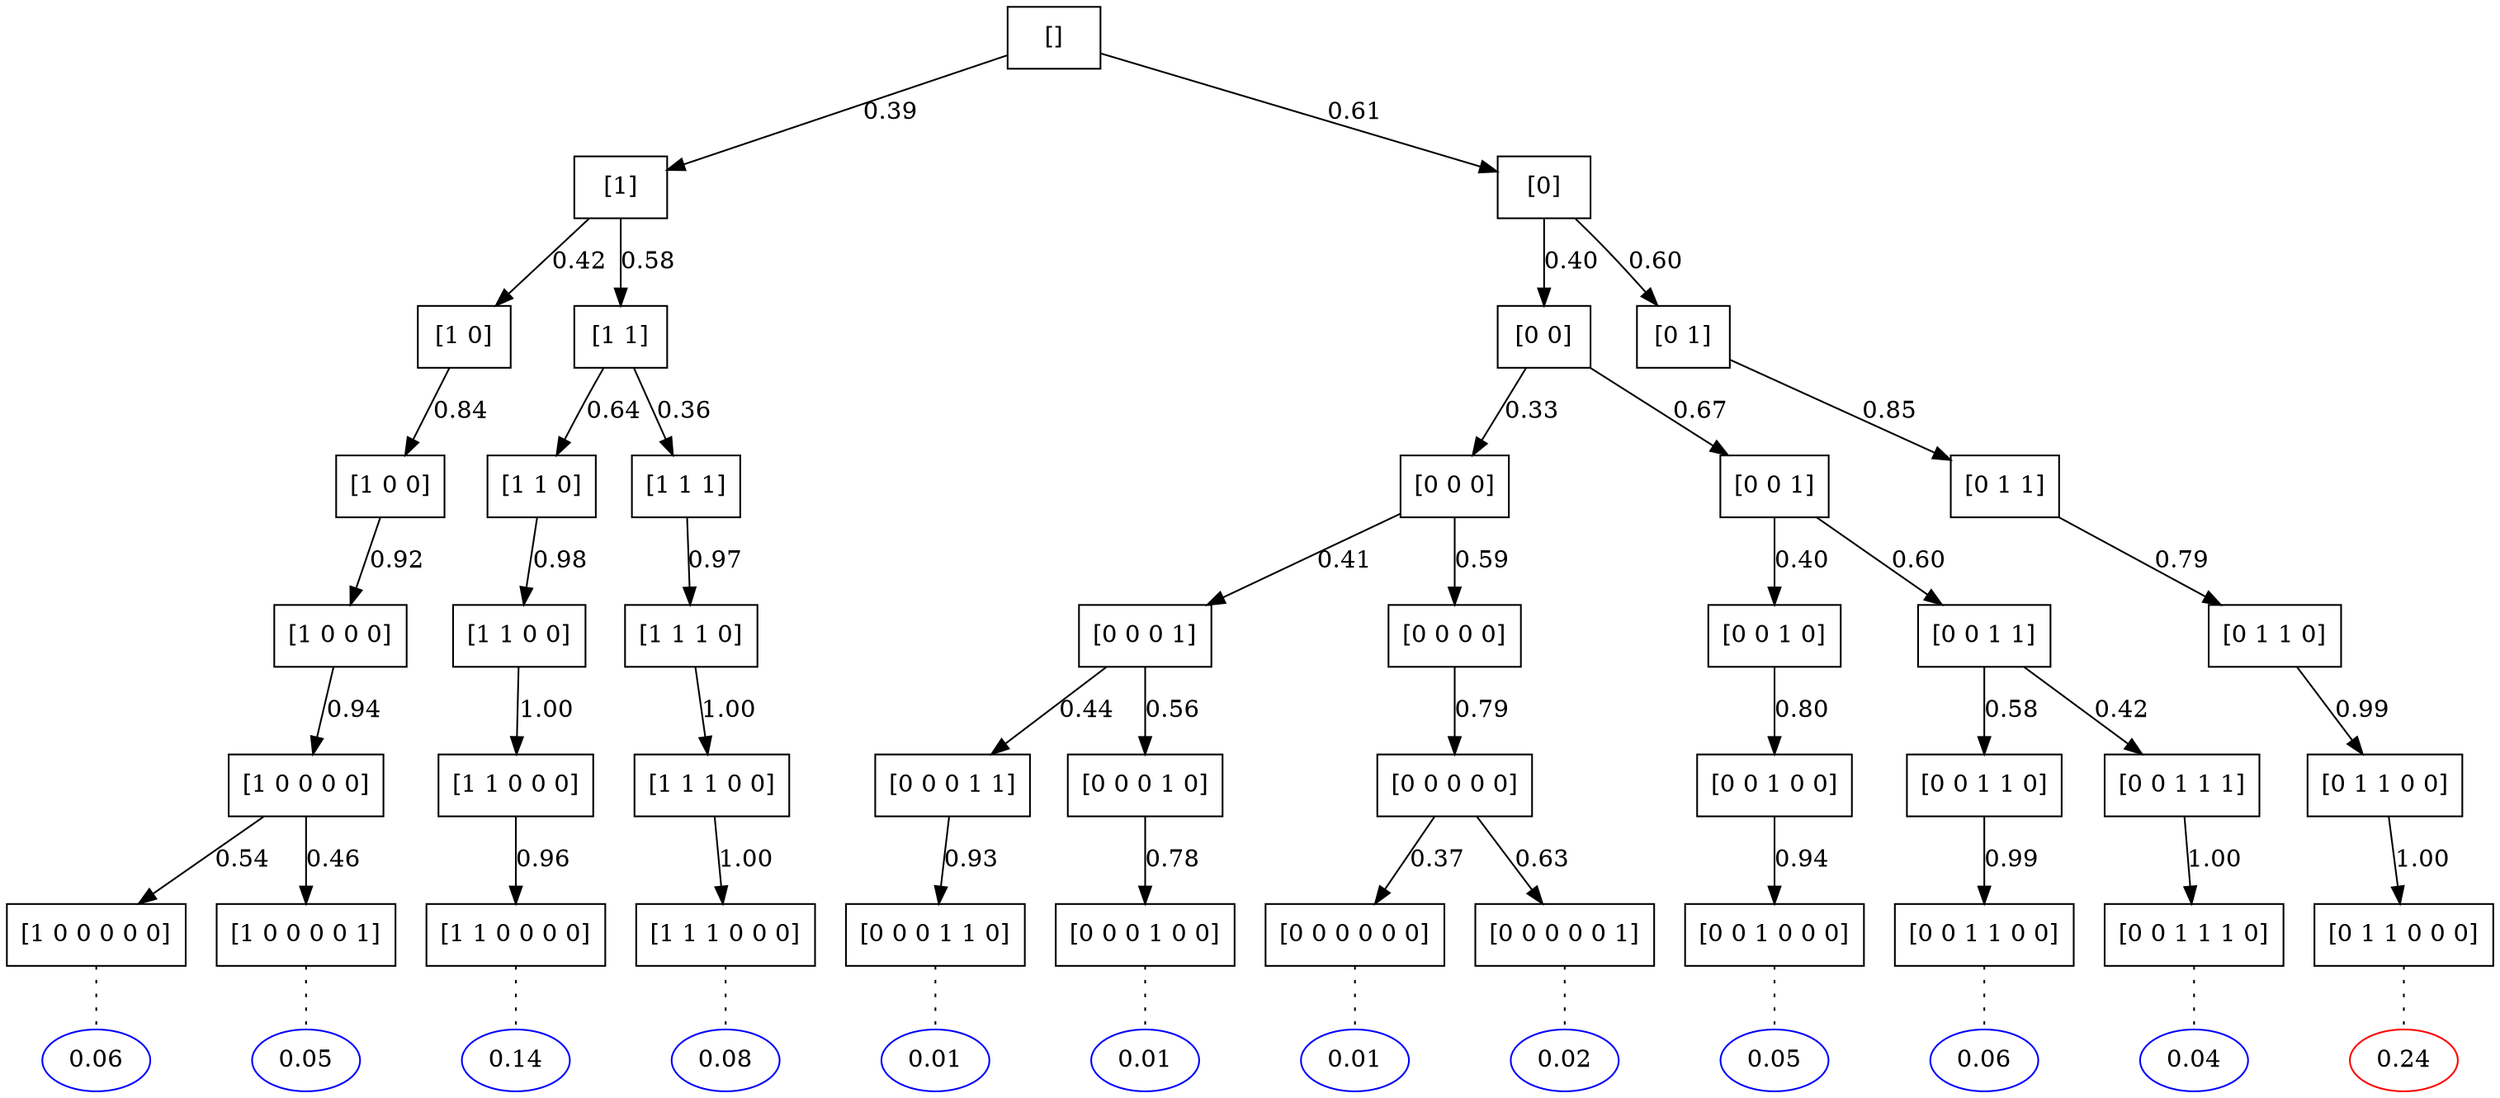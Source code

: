 digraph PTree {

node [shape="box"];
	"[0 0 0 1]" -> { "[0 0 0 1 1]" [label="[0 0 0 1 1]"] }  [label="0.44"]
	"[1 0 0 0]" -> { "[1 0 0 0 0]" [label="[1 0 0 0 0]"] }  [label="0.94"]
	"[0 1 1 0 0 0]" -> { "[0 1 1 0 0 0]P" [label="0.24", shape=oval, color=red] }  [dir=none, style=dotted]
	"[0 0 1 1 0]" -> { "[0 0 1 1 0 0]" [label="[0 0 1 1 0 0]"] }  [label="0.99"]
	"[1 1 1 0 0 0]" -> { "[1 1 1 0 0 0]P" [label="0.08", shape=oval, color=blue] }  [dir=none, style=dotted]
	"[1 1 0 0 0 0]" -> { "[1 1 0 0 0 0]P" [label="0.14", shape=oval, color=blue] }  [dir=none, style=dotted]
	"[0 0 0]" -> { "[0 0 0 1]" [label="[0 0 0 1]"] }  [label="0.41"]
	"[1 0 0 0 0]" -> { "[1 0 0 0 0 0]" [label="[1 0 0 0 0 0]"] }  [label="0.54"]
	"[0 1 1]" -> { "[0 1 1 0]" [label="[0 1 1 0]"] }  [label="0.79"]
	"[1 0 0 0 0 1]" -> { "[1 0 0 0 0 1]P" [label="0.05", shape=oval, color=blue] }  [dir=none, style=dotted]
	"[0 0 1 0]" -> { "[0 0 1 0 0]" [label="[0 0 1 0 0]"] }  [label="0.80"]
	"[0 0]" -> { "[0 0 1]" [label="[0 0 1]"] }  [label="0.67"]
	"[1 1 1 0]" -> { "[1 1 1 0 0]" [label="[1 1 1 0 0]"] }  [label="1.00"]
	"[1 0]" -> { "[1 0 0]" [label="[1 0 0]"] }  [label="0.84"]
	"[1]" -> { "[1 0]" [label="[1 0]"] }  [label="0.42"]
	"[0 1]" -> { "[0 1 1]" [label="[0 1 1]"] }  [label="0.85"]
	"[]" -> { "[0]" [label="[0]"] }  [label="0.61"]
	"[0 0]" -> { "[0 0 0]" [label="[0 0 0]"] }  [label="0.33"]
	"[0 1 1 0 0]" -> { "[0 1 1 0 0 0]" [label="[0 1 1 0 0 0]"] }  [label="1.00"]
	"[0 0 0 0 0]" -> { "[0 0 0 0 0 0]" [label="[0 0 0 0 0 0]"] }  [label="0.37"]
	"[0]" -> { "[0 0]" [label="[0 0]"] }  [label="0.40"]
	"[]" -> { "[1]" [label="[1]"] }  [label="0.39"]
	"[0]" -> { "[0 1]" [label="[0 1]"] }  [label="0.60"]
	"[0 0 1]" -> { "[0 0 1 0]" [label="[0 0 1 0]"] }  [label="0.40"]
	"[0 0 0 1 1 0]" -> { "[0 0 0 1 1 0]P" [label="0.01", shape=oval, color=blue] }  [dir=none, style=dotted]
	"[1 1]" -> { "[1 1 0]" [label="[1 1 0]"] }  [label="0.64"]
	"[1 1 1 0 0]" -> { "[1 1 1 0 0 0]" [label="[1 1 1 0 0 0]"] }  [label="1.00"]
	"[0 0 1 1 0 0]" -> { "[0 0 1 1 0 0]P" [label="0.06", shape=oval, color=blue] }  [dir=none, style=dotted]
	"[1 0 0 0 0]" -> { "[1 0 0 0 0 1]" [label="[1 0 0 0 0 1]"] }  [label="0.46"]
	"[0 0 1 1]" -> { "[0 0 1 1 1]" [label="[0 0 1 1 1]"] }  [label="0.42"]
	"[1 0 0 0 0 0]" -> { "[1 0 0 0 0 0]P" [label="0.06", shape=oval, color=blue] }  [dir=none, style=dotted]
	"[0 0 1 1 1]" -> { "[0 0 1 1 1 0]" [label="[0 0 1 1 1 0]"] }  [label="1.00"]
	"[0 0 1 0 0 0]" -> { "[0 0 1 0 0 0]P" [label="0.05", shape=oval, color=blue] }  [dir=none, style=dotted]
	"[0 0 0 1 0]" -> { "[0 0 0 1 0 0]" [label="[0 0 0 1 0 0]"] }  [label="0.78"]
	"[1 1 0 0 0]" -> { "[1 1 0 0 0 0]" [label="[1 1 0 0 0 0]"] }  [label="0.96"]
	"[1 1 0 0]" -> { "[1 1 0 0 0]" [label="[1 1 0 0 0]"] }  [label="1.00"]
	"[0 0 1 0 0]" -> { "[0 0 1 0 0 0]" [label="[0 0 1 0 0 0]"] }  [label="0.94"]
	"[0 0 1 1]" -> { "[0 0 1 1 0]" [label="[0 0 1 1 0]"] }  [label="0.58"]
	"[0 0 0 1]" -> { "[0 0 0 1 0]" [label="[0 0 0 1 0]"] }  [label="0.56"]
	"[0 0 0]" -> { "[0 0 0 0]" [label="[0 0 0 0]"] }  [label="0.59"]
	"[1 1 1]" -> { "[1 1 1 0]" [label="[1 1 1 0]"] }  [label="0.97"]
	"[0 0 0 1 1]" -> { "[0 0 0 1 1 0]" [label="[0 0 0 1 1 0]"] }  [label="0.93"]
	"[1 1 0]" -> { "[1 1 0 0]" [label="[1 1 0 0]"] }  [label="0.98"]
	"[0 1 1 0]" -> { "[0 1 1 0 0]" [label="[0 1 1 0 0]"] }  [label="0.99"]
	"[0 0 0 1 0 0]" -> { "[0 0 0 1 0 0]P" [label="0.01", shape=oval, color=blue] }  [dir=none, style=dotted]
	"[1 0 0]" -> { "[1 0 0 0]" [label="[1 0 0 0]"] }  [label="0.92"]
	"[0 0 0 0 0 0]" -> { "[0 0 0 0 0 0]P" [label="0.01", shape=oval, color=blue] }  [dir=none, style=dotted]
	"[0 0 0 0 0]" -> { "[0 0 0 0 0 1]" [label="[0 0 0 0 0 1]"] }  [label="0.63"]
	"[1 1]" -> { "[1 1 1]" [label="[1 1 1]"] }  [label="0.36"]
	"[0 0 1]" -> { "[0 0 1 1]" [label="[0 0 1 1]"] }  [label="0.60"]
	"[0 0 0 0 0 1]" -> { "[0 0 0 0 0 1]P" [label="0.02", shape=oval, color=blue] }  [dir=none, style=dotted]
	"[0 0 1 1 1 0]" -> { "[0 0 1 1 1 0]P" [label="0.04", shape=oval, color=blue] }  [dir=none, style=dotted]
	"[1]" -> { "[1 1]" [label="[1 1]"] }  [label="0.58"]
	"[0 0 0 0]" -> { "[0 0 0 0 0]" [label="[0 0 0 0 0]"] }  [label="0.79"]
}